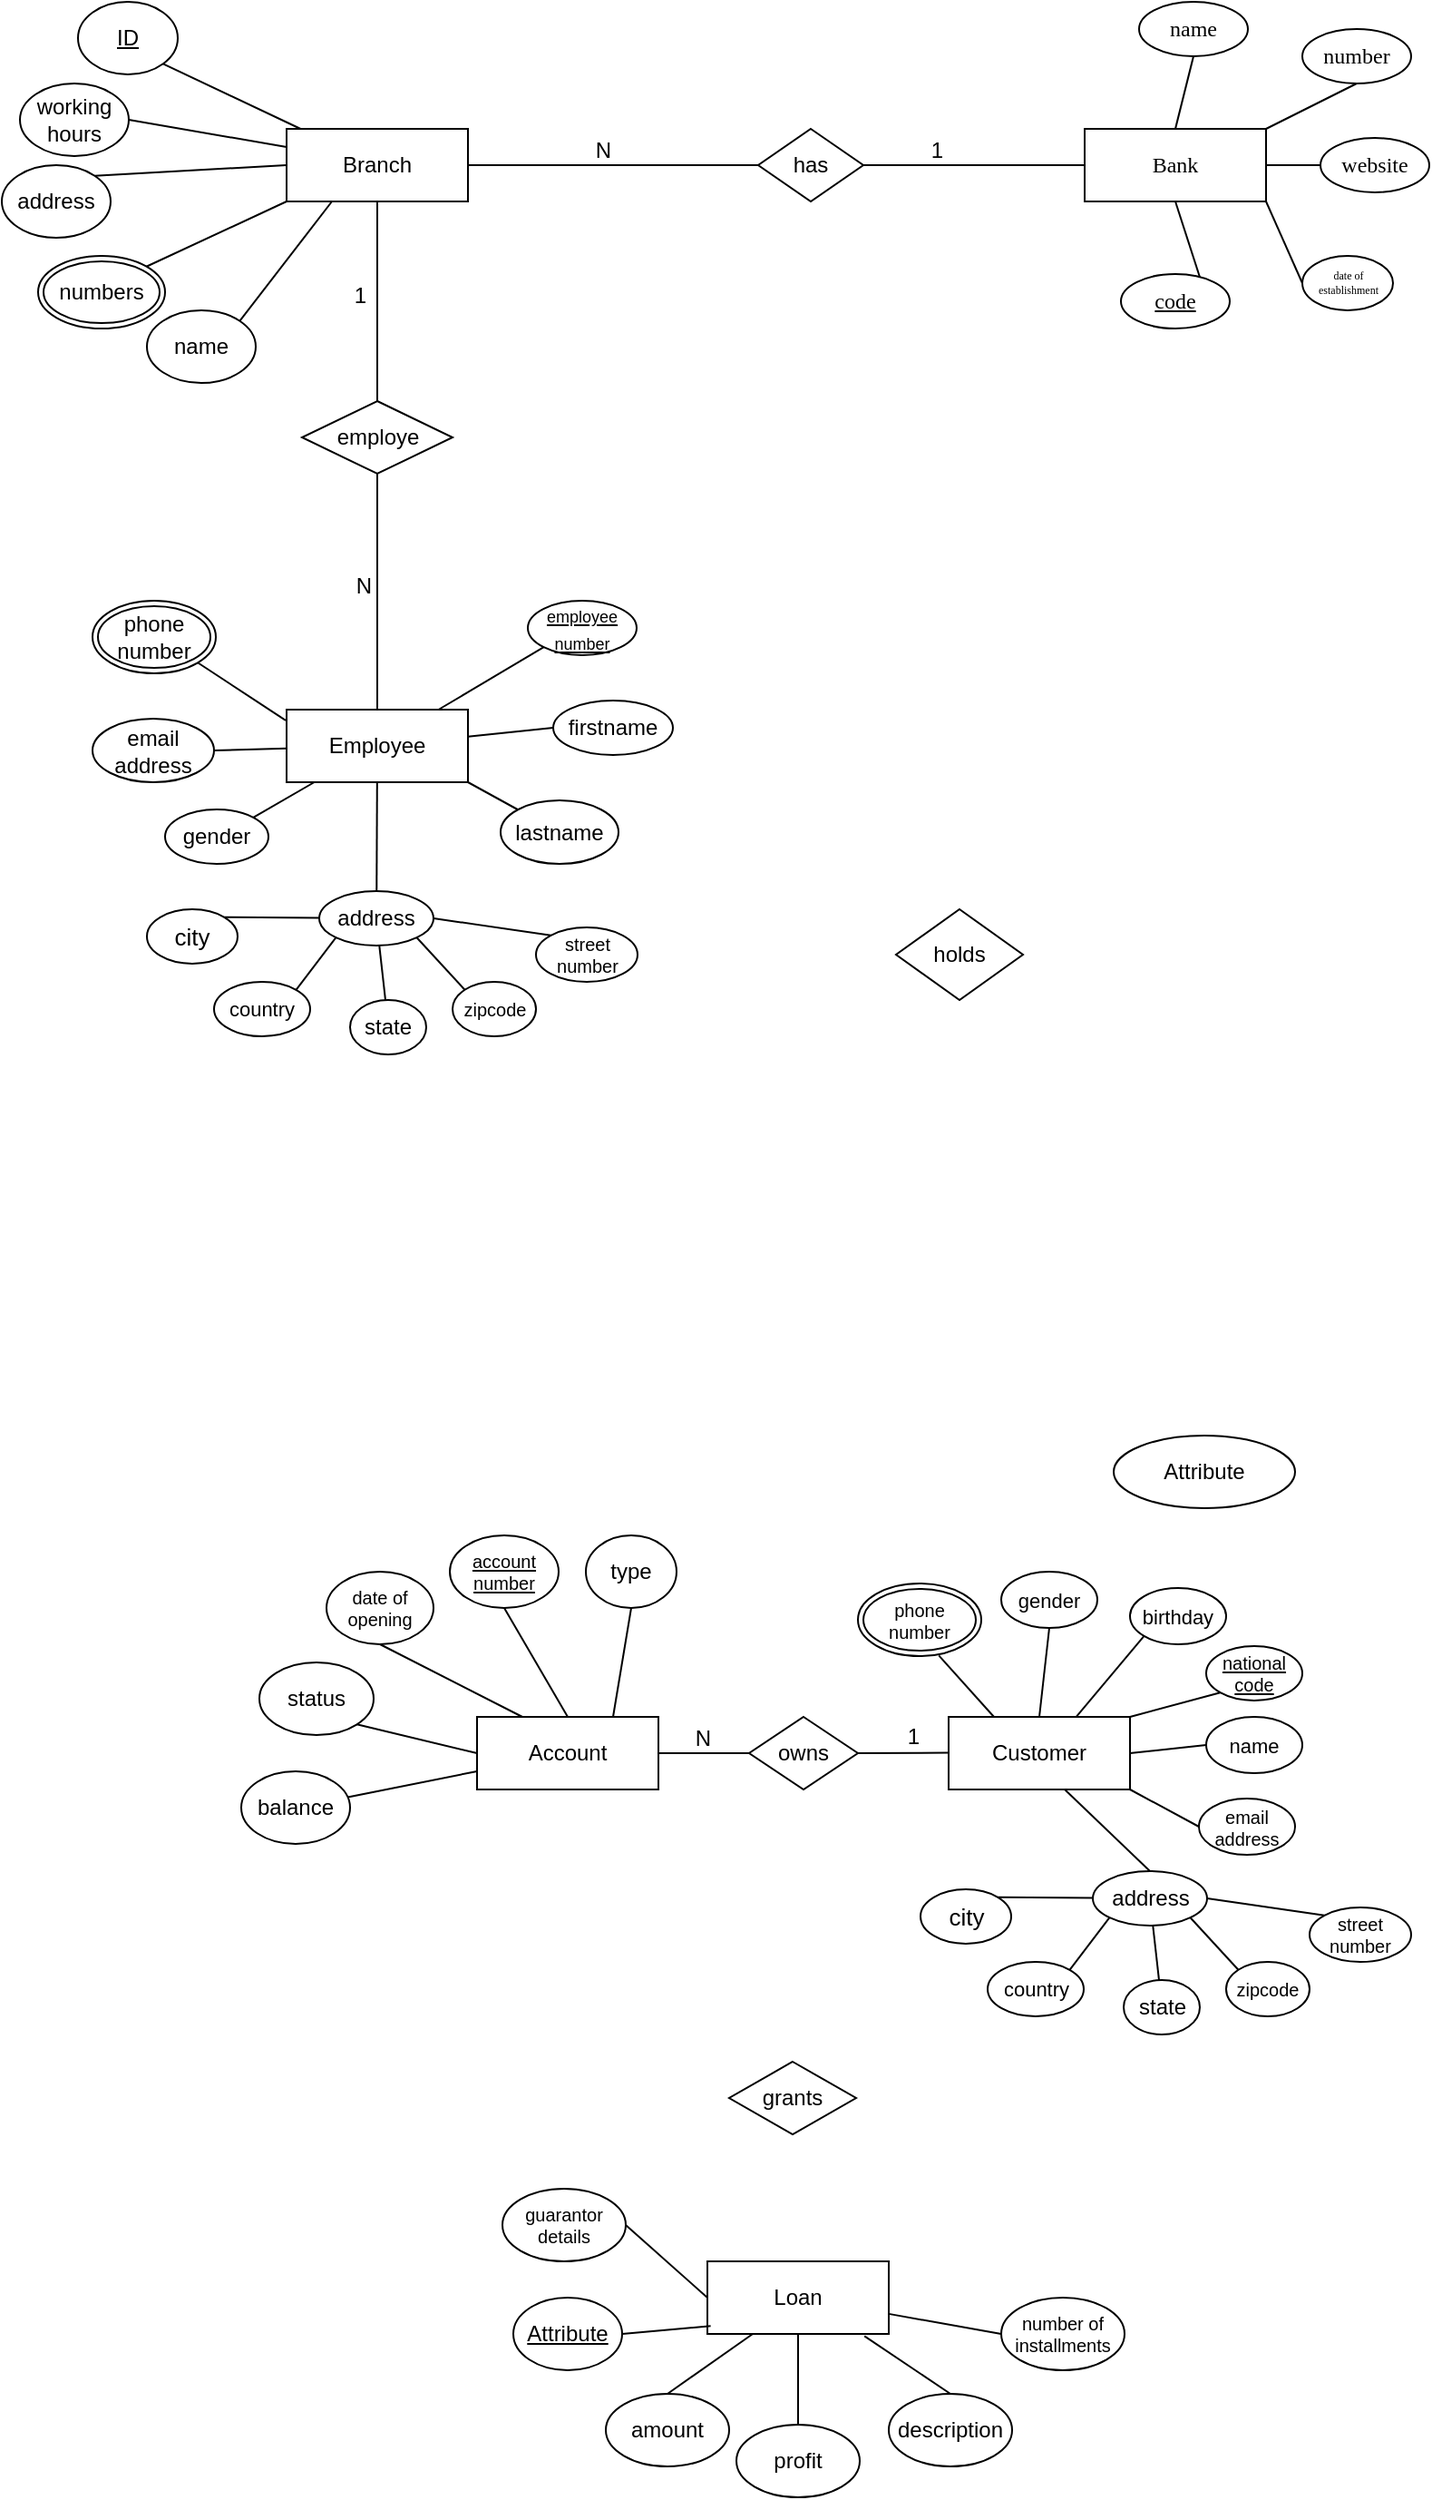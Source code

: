 <mxfile version="24.0.2" type="github">
  <diagram name="Page-1" id="dENvC8b72AFp16AgQJbP">
    <mxGraphModel dx="896" dy="447" grid="1" gridSize="10" guides="1" tooltips="1" connect="1" arrows="1" fold="1" page="1" pageScale="1" pageWidth="850" pageHeight="1100" math="0" shadow="0">
      <root>
        <mxCell id="0" />
        <mxCell id="1" parent="0" />
        <mxCell id="NP63c2qwMmVNeZMk7sTa-352" value="owns" style="curved=1;startArrow=ERmandOne;startSize=10;;endArrow=ERoneToMany;endSize=10;;exitX=0.501;exitY=0.996;entryX=0.674;entryY=0.001;rounded=0;fontFamily=Comic Sans MS;" parent="1" source="NP63c2qwMmVNeZMk7sTa-311" edge="1">
          <mxGeometry relative="1" as="geometry">
            <Array as="points">
              <mxPoint x="357" y="1380" />
            </Array>
            <mxPoint x="330.736" y="1452" as="targetPoint" />
          </mxGeometry>
        </mxCell>
        <mxCell id="NP63c2qwMmVNeZMk7sTa-354" value="Bank" style="whiteSpace=wrap;html=1;align=center;fontFamily=Comic Sans MS;" parent="1" vertex="1">
          <mxGeometry x="647" y="610" width="100" height="40" as="geometry" />
        </mxCell>
        <mxCell id="NP63c2qwMmVNeZMk7sTa-375" style="rounded=0;orthogonalLoop=1;jettySize=auto;html=1;exitX=0.5;exitY=1;exitDx=0;exitDy=0;entryX=0.5;entryY=0;entryDx=0;entryDy=0;endArrow=none;endFill=0;" parent="1" source="NP63c2qwMmVNeZMk7sTa-356" target="NP63c2qwMmVNeZMk7sTa-354" edge="1">
          <mxGeometry relative="1" as="geometry" />
        </mxCell>
        <mxCell id="NP63c2qwMmVNeZMk7sTa-356" value="name" style="ellipse;whiteSpace=wrap;html=1;align=center;fontFamily=Comic Sans MS;" parent="1" vertex="1">
          <mxGeometry x="677" y="540" width="60" height="30" as="geometry" />
        </mxCell>
        <mxCell id="NP63c2qwMmVNeZMk7sTa-374" style="rounded=0;orthogonalLoop=1;jettySize=auto;html=1;exitX=0.5;exitY=1;exitDx=0;exitDy=0;entryX=1;entryY=0;entryDx=0;entryDy=0;endArrow=none;endFill=0;" parent="1" source="NP63c2qwMmVNeZMk7sTa-357" target="NP63c2qwMmVNeZMk7sTa-354" edge="1">
          <mxGeometry relative="1" as="geometry" />
        </mxCell>
        <mxCell id="NP63c2qwMmVNeZMk7sTa-357" value="number" style="ellipse;whiteSpace=wrap;html=1;align=center;fontFamily=Comic Sans MS;" parent="1" vertex="1">
          <mxGeometry x="767" y="555" width="60" height="30" as="geometry" />
        </mxCell>
        <mxCell id="NP63c2qwMmVNeZMk7sTa-372" style="rounded=0;orthogonalLoop=1;jettySize=auto;html=1;exitX=0;exitY=0.5;exitDx=0;exitDy=0;entryX=1;entryY=1;entryDx=0;entryDy=0;endArrow=none;endFill=0;" parent="1" source="NP63c2qwMmVNeZMk7sTa-358" target="NP63c2qwMmVNeZMk7sTa-354" edge="1">
          <mxGeometry relative="1" as="geometry" />
        </mxCell>
        <mxCell id="NP63c2qwMmVNeZMk7sTa-358" value="&lt;font style=&quot;font-size: 6px;&quot;&gt;date of &lt;br style=&quot;font-size: 6px;&quot;&gt;&lt;/font&gt;&lt;div style=&quot;font-size: 6px;&quot;&gt;&lt;font style=&quot;font-size: 6px;&quot;&gt;establishment&lt;/font&gt;&lt;/div&gt;" style="ellipse;align=center;labelBorderColor=none;labelBackgroundColor=none;fontFamily=Comic Sans MS;verticalAlign=middle;horizontal=1;textDirection=ltr;comic=0;treeMoving=0;html=1;fontSize=6;" parent="1" vertex="1">
          <mxGeometry x="767" y="680" width="50" height="30" as="geometry" />
        </mxCell>
        <mxCell id="NP63c2qwMmVNeZMk7sTa-373" style="rounded=0;orthogonalLoop=1;jettySize=auto;html=1;exitX=0;exitY=0.5;exitDx=0;exitDy=0;endArrow=none;endFill=0;entryX=1;entryY=0.5;entryDx=0;entryDy=0;" parent="1" source="NP63c2qwMmVNeZMk7sTa-359" target="NP63c2qwMmVNeZMk7sTa-354" edge="1">
          <mxGeometry relative="1" as="geometry" />
        </mxCell>
        <mxCell id="NP63c2qwMmVNeZMk7sTa-359" value="website" style="ellipse;whiteSpace=wrap;html=1;align=center;fontFamily=Comic Sans MS;" parent="1" vertex="1">
          <mxGeometry x="777" y="615" width="60" height="30" as="geometry" />
        </mxCell>
        <mxCell id="NP63c2qwMmVNeZMk7sTa-376" style="rounded=0;orthogonalLoop=1;jettySize=auto;html=1;exitX=1;exitY=1;exitDx=0;exitDy=0;entryX=0.5;entryY=1;entryDx=0;entryDy=0;endArrow=none;endFill=0;" parent="1" source="NP63c2qwMmVNeZMk7sTa-362" target="NP63c2qwMmVNeZMk7sTa-354" edge="1">
          <mxGeometry relative="1" as="geometry" />
        </mxCell>
        <mxCell id="NP63c2qwMmVNeZMk7sTa-362" value="code" style="ellipse;whiteSpace=wrap;html=1;align=center;fontStyle=4;fontFamily=Comic Sans MS;" parent="1" vertex="1">
          <mxGeometry x="667" y="690" width="60" height="30" as="geometry" />
        </mxCell>
        <mxCell id="NP63c2qwMmVNeZMk7sTa-377" value="Branch" style="whiteSpace=wrap;html=1;align=center;" parent="1" vertex="1">
          <mxGeometry x="207" y="610" width="100" height="40" as="geometry" />
        </mxCell>
        <mxCell id="NP63c2qwMmVNeZMk7sTa-388" style="rounded=0;orthogonalLoop=1;jettySize=auto;html=1;exitX=1;exitY=1;exitDx=0;exitDy=0;endArrow=none;endFill=0;" parent="1" source="NP63c2qwMmVNeZMk7sTa-381" target="NP63c2qwMmVNeZMk7sTa-377" edge="1">
          <mxGeometry relative="1" as="geometry" />
        </mxCell>
        <mxCell id="NP63c2qwMmVNeZMk7sTa-381" value="ID" style="ellipse;whiteSpace=wrap;html=1;align=center;fontStyle=4;" parent="1" vertex="1">
          <mxGeometry x="92" y="540" width="55" height="40" as="geometry" />
        </mxCell>
        <mxCell id="NP63c2qwMmVNeZMk7sTa-391" style="rounded=0;orthogonalLoop=1;jettySize=auto;html=1;exitX=1;exitY=0;exitDx=0;exitDy=0;entryX=0;entryY=0.5;entryDx=0;entryDy=0;endArrow=none;endFill=0;" parent="1" source="NP63c2qwMmVNeZMk7sTa-382" target="NP63c2qwMmVNeZMk7sTa-377" edge="1">
          <mxGeometry relative="1" as="geometry" />
        </mxCell>
        <mxCell id="NP63c2qwMmVNeZMk7sTa-382" value="address" style="ellipse;whiteSpace=wrap;html=1;align=center;rotation=0;" parent="1" vertex="1">
          <mxGeometry x="50" y="630" width="60" height="40" as="geometry" />
        </mxCell>
        <mxCell id="NP63c2qwMmVNeZMk7sTa-387" style="rounded=0;orthogonalLoop=1;jettySize=auto;html=1;exitX=1;exitY=0;exitDx=0;exitDy=0;endArrow=none;endFill=0;entryX=0.25;entryY=1;entryDx=0;entryDy=0;" parent="1" source="NP63c2qwMmVNeZMk7sTa-383" target="NP63c2qwMmVNeZMk7sTa-377" edge="1">
          <mxGeometry relative="1" as="geometry">
            <mxPoint x="230" y="650" as="targetPoint" />
          </mxGeometry>
        </mxCell>
        <mxCell id="NP63c2qwMmVNeZMk7sTa-383" value="name" style="ellipse;whiteSpace=wrap;html=1;align=center;" parent="1" vertex="1">
          <mxGeometry x="130" y="710" width="60" height="40" as="geometry" />
        </mxCell>
        <mxCell id="NP63c2qwMmVNeZMk7sTa-389" style="rounded=0;orthogonalLoop=1;jettySize=auto;html=1;exitX=1;exitY=0;exitDx=0;exitDy=0;endArrow=none;endFill=0;entryX=0;entryY=1;entryDx=0;entryDy=0;" parent="1" source="tqMVISTJXFTwWOeDB2ou-76" target="NP63c2qwMmVNeZMk7sTa-377" edge="1">
          <mxGeometry relative="1" as="geometry">
            <mxPoint x="131.07" y="680.763" as="sourcePoint" />
          </mxGeometry>
        </mxCell>
        <mxCell id="NP63c2qwMmVNeZMk7sTa-385" value="working&lt;br&gt;hours" style="ellipse;whiteSpace=wrap;html=1;align=center;" parent="1" vertex="1">
          <mxGeometry x="60" y="585" width="60" height="40" as="geometry" />
        </mxCell>
        <mxCell id="NP63c2qwMmVNeZMk7sTa-390" style="rounded=0;orthogonalLoop=1;jettySize=auto;html=1;exitX=1;exitY=0.5;exitDx=0;exitDy=0;entryX=0;entryY=0.25;entryDx=0;entryDy=0;endArrow=none;endFill=0;" parent="1" source="NP63c2qwMmVNeZMk7sTa-385" target="NP63c2qwMmVNeZMk7sTa-377" edge="1">
          <mxGeometry relative="1" as="geometry" />
        </mxCell>
        <mxCell id="NP63c2qwMmVNeZMk7sTa-393" value="Employee" style="whiteSpace=wrap;html=1;align=center;" parent="1" vertex="1">
          <mxGeometry x="207" y="930" width="100" height="40" as="geometry" />
        </mxCell>
        <mxCell id="NP63c2qwMmVNeZMk7sTa-406" style="rounded=0;orthogonalLoop=1;jettySize=auto;html=1;exitX=0;exitY=0.5;exitDx=0;exitDy=0;endArrow=none;endFill=0;" parent="1" source="NP63c2qwMmVNeZMk7sTa-397" target="NP63c2qwMmVNeZMk7sTa-393" edge="1">
          <mxGeometry relative="1" as="geometry" />
        </mxCell>
        <mxCell id="NP63c2qwMmVNeZMk7sTa-397" value="firstname" style="ellipse;whiteSpace=wrap;html=1;align=center;" parent="1" vertex="1">
          <mxGeometry x="354" y="925" width="66" height="30" as="geometry" />
        </mxCell>
        <mxCell id="NP63c2qwMmVNeZMk7sTa-405" style="rounded=0;orthogonalLoop=1;jettySize=auto;html=1;exitX=0;exitY=0;exitDx=0;exitDy=0;entryX=1;entryY=1;entryDx=0;entryDy=0;endArrow=none;endFill=0;" parent="1" source="NP63c2qwMmVNeZMk7sTa-398" target="NP63c2qwMmVNeZMk7sTa-393" edge="1">
          <mxGeometry relative="1" as="geometry" />
        </mxCell>
        <mxCell id="NP63c2qwMmVNeZMk7sTa-398" value="lastname" style="ellipse;whiteSpace=wrap;html=1;align=center;" parent="1" vertex="1">
          <mxGeometry x="325" y="980" width="65" height="35" as="geometry" />
        </mxCell>
        <mxCell id="NP63c2qwMmVNeZMk7sTa-407" style="rounded=0;orthogonalLoop=1;jettySize=auto;html=1;exitX=0.5;exitY=1;exitDx=0;exitDy=0;endArrow=none;endFill=0;" parent="1" source="NP63c2qwMmVNeZMk7sTa-399" target="NP63c2qwMmVNeZMk7sTa-393" edge="1">
          <mxGeometry relative="1" as="geometry" />
        </mxCell>
        <mxCell id="NP63c2qwMmVNeZMk7sTa-399" value="address" style="ellipse;whiteSpace=wrap;html=1;align=center;" parent="1" vertex="1">
          <mxGeometry x="225" y="1030" width="63" height="30" as="geometry" />
        </mxCell>
        <mxCell id="NP63c2qwMmVNeZMk7sTa-410" style="rounded=0;orthogonalLoop=1;jettySize=auto;html=1;exitX=1;exitY=0;exitDx=0;exitDy=0;endArrow=none;endFill=0;" parent="1" source="NP63c2qwMmVNeZMk7sTa-400" target="NP63c2qwMmVNeZMk7sTa-393" edge="1">
          <mxGeometry relative="1" as="geometry" />
        </mxCell>
        <mxCell id="NP63c2qwMmVNeZMk7sTa-400" value="gender" style="ellipse;whiteSpace=wrap;html=1;align=center;" parent="1" vertex="1">
          <mxGeometry x="140" y="985" width="57" height="30" as="geometry" />
        </mxCell>
        <mxCell id="NP63c2qwMmVNeZMk7sTa-409" style="rounded=0;orthogonalLoop=1;jettySize=auto;html=1;exitX=1;exitY=0.5;exitDx=0;exitDy=0;endArrow=none;endFill=0;" parent="1" source="NP63c2qwMmVNeZMk7sTa-401" target="NP63c2qwMmVNeZMk7sTa-393" edge="1">
          <mxGeometry relative="1" as="geometry" />
        </mxCell>
        <mxCell id="NP63c2qwMmVNeZMk7sTa-401" value="email&lt;br&gt;address" style="ellipse;whiteSpace=wrap;html=1;align=center;" parent="1" vertex="1">
          <mxGeometry x="100" y="935" width="67" height="35" as="geometry" />
        </mxCell>
        <mxCell id="NP63c2qwMmVNeZMk7sTa-408" style="rounded=0;orthogonalLoop=1;jettySize=auto;html=1;exitX=1;exitY=1;exitDx=0;exitDy=0;entryX=-0.005;entryY=0.148;entryDx=0;entryDy=0;entryPerimeter=0;endArrow=none;endFill=0;" parent="1" source="tqMVISTJXFTwWOeDB2ou-77" target="NP63c2qwMmVNeZMk7sTa-393" edge="1">
          <mxGeometry relative="1" as="geometry" />
        </mxCell>
        <mxCell id="NP63c2qwMmVNeZMk7sTa-413" style="rounded=0;orthogonalLoop=1;jettySize=auto;html=1;exitX=0;exitY=1;exitDx=0;exitDy=0;endArrow=none;endFill=0;" parent="1" source="NP63c2qwMmVNeZMk7sTa-412" target="NP63c2qwMmVNeZMk7sTa-393" edge="1">
          <mxGeometry relative="1" as="geometry" />
        </mxCell>
        <mxCell id="NP63c2qwMmVNeZMk7sTa-412" value="&lt;font style=&quot;font-size: 9px;&quot;&gt;employee &lt;br&gt;number&lt;/font&gt;" style="ellipse;whiteSpace=wrap;html=1;align=center;fontStyle=4;" parent="1" vertex="1">
          <mxGeometry x="340" y="870" width="60" height="30" as="geometry" />
        </mxCell>
        <mxCell id="tqMVISTJXFTwWOeDB2ou-2" value="employe" style="shape=rhombus;perimeter=rhombusPerimeter;whiteSpace=wrap;html=1;align=center;" vertex="1" parent="1">
          <mxGeometry x="215.5" y="760" width="83" height="40" as="geometry" />
        </mxCell>
        <mxCell id="tqMVISTJXFTwWOeDB2ou-11" value="" style="endArrow=none;html=1;rounded=0;entryX=0.5;entryY=1;entryDx=0;entryDy=0;exitX=0.5;exitY=0;exitDx=0;exitDy=0;" edge="1" parent="1" source="tqMVISTJXFTwWOeDB2ou-2" target="NP63c2qwMmVNeZMk7sTa-377">
          <mxGeometry relative="1" as="geometry">
            <mxPoint x="157" y="700" as="sourcePoint" />
            <mxPoint x="317" y="700" as="targetPoint" />
          </mxGeometry>
        </mxCell>
        <mxCell id="tqMVISTJXFTwWOeDB2ou-12" value="1" style="resizable=0;html=1;whiteSpace=wrap;align=right;verticalAlign=bottom;" connectable="0" vertex="1" parent="tqMVISTJXFTwWOeDB2ou-11">
          <mxGeometry x="1" relative="1" as="geometry">
            <mxPoint x="-5" y="60" as="offset" />
          </mxGeometry>
        </mxCell>
        <mxCell id="tqMVISTJXFTwWOeDB2ou-13" value="" style="endArrow=none;html=1;rounded=0;entryX=0.5;entryY=0;entryDx=0;entryDy=0;exitX=0.5;exitY=1;exitDx=0;exitDy=0;" edge="1" parent="1" source="tqMVISTJXFTwWOeDB2ou-2" target="NP63c2qwMmVNeZMk7sTa-393">
          <mxGeometry relative="1" as="geometry">
            <mxPoint x="267" y="810" as="sourcePoint" />
            <mxPoint x="427" y="810" as="targetPoint" />
          </mxGeometry>
        </mxCell>
        <mxCell id="tqMVISTJXFTwWOeDB2ou-14" value="N" style="resizable=0;html=1;whiteSpace=wrap;align=right;verticalAlign=bottom;" connectable="0" vertex="1" parent="tqMVISTJXFTwWOeDB2ou-13">
          <mxGeometry x="1" relative="1" as="geometry">
            <mxPoint x="-2" y="-60" as="offset" />
          </mxGeometry>
        </mxCell>
        <mxCell id="tqMVISTJXFTwWOeDB2ou-15" value="has" style="shape=rhombus;perimeter=rhombusPerimeter;whiteSpace=wrap;html=1;align=center;" vertex="1" parent="1">
          <mxGeometry x="467" y="610" width="58" height="40" as="geometry" />
        </mxCell>
        <mxCell id="tqMVISTJXFTwWOeDB2ou-17" value="" style="endArrow=none;html=1;rounded=0;exitX=1;exitY=0.5;exitDx=0;exitDy=0;entryX=0;entryY=0.5;entryDx=0;entryDy=0;" edge="1" parent="1" source="tqMVISTJXFTwWOeDB2ou-15" target="NP63c2qwMmVNeZMk7sTa-354">
          <mxGeometry relative="1" as="geometry">
            <mxPoint x="284" y="460" as="sourcePoint" />
            <mxPoint x="444" y="460" as="targetPoint" />
          </mxGeometry>
        </mxCell>
        <mxCell id="tqMVISTJXFTwWOeDB2ou-18" value="1" style="resizable=0;html=1;whiteSpace=wrap;align=right;verticalAlign=bottom;" connectable="0" vertex="1" parent="tqMVISTJXFTwWOeDB2ou-17">
          <mxGeometry x="1" relative="1" as="geometry">
            <mxPoint x="-77" as="offset" />
          </mxGeometry>
        </mxCell>
        <mxCell id="tqMVISTJXFTwWOeDB2ou-19" value="" style="endArrow=none;html=1;rounded=0;entryX=1;entryY=0.5;entryDx=0;entryDy=0;exitX=0;exitY=0.5;exitDx=0;exitDy=0;" edge="1" parent="1" source="tqMVISTJXFTwWOeDB2ou-15" target="NP63c2qwMmVNeZMk7sTa-377">
          <mxGeometry relative="1" as="geometry">
            <mxPoint x="272" y="560" as="sourcePoint" />
            <mxPoint x="432" y="560" as="targetPoint" />
          </mxGeometry>
        </mxCell>
        <mxCell id="tqMVISTJXFTwWOeDB2ou-20" value="N" style="resizable=0;html=1;whiteSpace=wrap;align=right;verticalAlign=bottom;" connectable="0" vertex="1" parent="tqMVISTJXFTwWOeDB2ou-19">
          <mxGeometry x="1" relative="1" as="geometry">
            <mxPoint x="80" as="offset" />
          </mxGeometry>
        </mxCell>
        <mxCell id="tqMVISTJXFTwWOeDB2ou-24" value="holds" style="shape=rhombus;perimeter=rhombusPerimeter;whiteSpace=wrap;html=1;align=center;" vertex="1" parent="1">
          <mxGeometry x="543" y="1040" width="70" height="50" as="geometry" />
        </mxCell>
        <mxCell id="tqMVISTJXFTwWOeDB2ou-33" style="rounded=0;orthogonalLoop=1;jettySize=auto;html=1;exitX=0;exitY=0.75;exitDx=0;exitDy=0;endArrow=none;endFill=0;" edge="1" parent="1" source="tqMVISTJXFTwWOeDB2ou-25" target="tqMVISTJXFTwWOeDB2ou-31">
          <mxGeometry relative="1" as="geometry" />
        </mxCell>
        <mxCell id="tqMVISTJXFTwWOeDB2ou-34" style="rounded=0;orthogonalLoop=1;jettySize=auto;html=1;exitX=0.75;exitY=0;exitDx=0;exitDy=0;entryX=0.5;entryY=1;entryDx=0;entryDy=0;endArrow=none;endFill=0;" edge="1" parent="1" source="tqMVISTJXFTwWOeDB2ou-25" target="tqMVISTJXFTwWOeDB2ou-32">
          <mxGeometry relative="1" as="geometry" />
        </mxCell>
        <mxCell id="tqMVISTJXFTwWOeDB2ou-25" value="Account" style="whiteSpace=wrap;html=1;align=center;" vertex="1" parent="1">
          <mxGeometry x="312" y="1485" width="100" height="40" as="geometry" />
        </mxCell>
        <mxCell id="tqMVISTJXFTwWOeDB2ou-26" value="&lt;div style=&quot;font-size: 10px;&quot;&gt;&lt;font style=&quot;font-size: 10px;&quot;&gt;account&lt;/font&gt;&lt;/div&gt;&lt;div style=&quot;font-size: 10px;&quot;&gt;&lt;font style=&quot;font-size: 10px;&quot;&gt;&lt;font style=&quot;font-size: 10px;&quot;&gt;number&lt;/font&gt;&lt;br style=&quot;font-size: 10px;&quot;&gt;&lt;/font&gt;&lt;/div&gt;" style="ellipse;whiteSpace=wrap;html=1;align=center;fontStyle=4;fontSize=10;" vertex="1" parent="1">
          <mxGeometry x="297" y="1385" width="60" height="40" as="geometry" />
        </mxCell>
        <mxCell id="tqMVISTJXFTwWOeDB2ou-36" style="rounded=0;orthogonalLoop=1;jettySize=auto;html=1;exitX=0.5;exitY=1;exitDx=0;exitDy=0;entryX=0.25;entryY=0;entryDx=0;entryDy=0;endArrow=none;endFill=0;" edge="1" parent="1" source="tqMVISTJXFTwWOeDB2ou-29" target="tqMVISTJXFTwWOeDB2ou-25">
          <mxGeometry relative="1" as="geometry" />
        </mxCell>
        <mxCell id="tqMVISTJXFTwWOeDB2ou-29" value="&lt;div style=&quot;font-size: 10px;&quot;&gt;date of &lt;br style=&quot;font-size: 10px;&quot;&gt;&lt;/div&gt;&lt;div style=&quot;font-size: 10px;&quot;&gt;opening&lt;br style=&quot;font-size: 10px;&quot;&gt;&lt;/div&gt;" style="ellipse;whiteSpace=wrap;html=1;align=center;fontSize=10;" vertex="1" parent="1">
          <mxGeometry x="229" y="1405" width="59" height="40" as="geometry" />
        </mxCell>
        <mxCell id="tqMVISTJXFTwWOeDB2ou-37" style="rounded=0;orthogonalLoop=1;jettySize=auto;html=1;exitX=1;exitY=1;exitDx=0;exitDy=0;entryX=0;entryY=0.5;entryDx=0;entryDy=0;endArrow=none;endFill=0;" edge="1" parent="1" source="tqMVISTJXFTwWOeDB2ou-30" target="tqMVISTJXFTwWOeDB2ou-25">
          <mxGeometry relative="1" as="geometry" />
        </mxCell>
        <mxCell id="tqMVISTJXFTwWOeDB2ou-30" value="status" style="ellipse;whiteSpace=wrap;html=1;align=center;" vertex="1" parent="1">
          <mxGeometry x="192" y="1455" width="63" height="40" as="geometry" />
        </mxCell>
        <mxCell id="tqMVISTJXFTwWOeDB2ou-31" value="balance" style="ellipse;whiteSpace=wrap;html=1;align=center;" vertex="1" parent="1">
          <mxGeometry x="182" y="1515" width="60" height="40" as="geometry" />
        </mxCell>
        <mxCell id="tqMVISTJXFTwWOeDB2ou-32" value="type" style="ellipse;whiteSpace=wrap;html=1;align=center;" vertex="1" parent="1">
          <mxGeometry x="372" y="1385" width="50" height="40" as="geometry" />
        </mxCell>
        <mxCell id="tqMVISTJXFTwWOeDB2ou-35" style="rounded=0;orthogonalLoop=1;jettySize=auto;html=1;exitX=0.5;exitY=1;exitDx=0;exitDy=0;entryX=0.5;entryY=0;entryDx=0;entryDy=0;endArrow=none;endFill=0;" edge="1" parent="1" source="tqMVISTJXFTwWOeDB2ou-26" target="tqMVISTJXFTwWOeDB2ou-25">
          <mxGeometry relative="1" as="geometry" />
        </mxCell>
        <mxCell id="tqMVISTJXFTwWOeDB2ou-38" value="owns" style="shape=rhombus;perimeter=rhombusPerimeter;whiteSpace=wrap;html=1;align=center;" vertex="1" parent="1">
          <mxGeometry x="462" y="1485" width="60" height="40" as="geometry" />
        </mxCell>
        <mxCell id="tqMVISTJXFTwWOeDB2ou-39" value="Customer" style="whiteSpace=wrap;html=1;align=center;" vertex="1" parent="1">
          <mxGeometry x="572" y="1485" width="100" height="40" as="geometry" />
        </mxCell>
        <mxCell id="tqMVISTJXFTwWOeDB2ou-51" style="rounded=0;orthogonalLoop=1;jettySize=auto;html=1;exitX=0;exitY=1;exitDx=0;exitDy=0;entryX=1;entryY=0;entryDx=0;entryDy=0;endArrow=none;endFill=0;" edge="1" parent="1" source="tqMVISTJXFTwWOeDB2ou-41" target="tqMVISTJXFTwWOeDB2ou-39">
          <mxGeometry relative="1" as="geometry" />
        </mxCell>
        <mxCell id="tqMVISTJXFTwWOeDB2ou-41" value="&lt;div style=&quot;font-size: 10px;&quot;&gt;national&lt;/div&gt;&lt;div style=&quot;font-size: 10px;&quot;&gt;code&lt;br style=&quot;font-size: 10px;&quot;&gt;&lt;/div&gt;" style="ellipse;whiteSpace=wrap;html=1;align=center;fontStyle=4;fontSize=10;" vertex="1" parent="1">
          <mxGeometry x="714" y="1446" width="53" height="30" as="geometry" />
        </mxCell>
        <mxCell id="tqMVISTJXFTwWOeDB2ou-52" style="rounded=0;orthogonalLoop=1;jettySize=auto;html=1;exitX=0;exitY=0.5;exitDx=0;exitDy=0;entryX=1;entryY=0.5;entryDx=0;entryDy=0;endArrow=none;endFill=0;" edge="1" parent="1" source="tqMVISTJXFTwWOeDB2ou-42" target="tqMVISTJXFTwWOeDB2ou-39">
          <mxGeometry relative="1" as="geometry" />
        </mxCell>
        <mxCell id="tqMVISTJXFTwWOeDB2ou-42" value="name" style="ellipse;whiteSpace=wrap;html=1;align=center;fontSize=11;" vertex="1" parent="1">
          <mxGeometry x="714" y="1485" width="53" height="31" as="geometry" />
        </mxCell>
        <mxCell id="tqMVISTJXFTwWOeDB2ou-49" style="rounded=0;orthogonalLoop=1;jettySize=auto;html=1;exitX=0.5;exitY=1;exitDx=0;exitDy=0;endArrow=none;endFill=0;entryX=0.5;entryY=0;entryDx=0;entryDy=0;" edge="1" parent="1" source="tqMVISTJXFTwWOeDB2ou-43" target="tqMVISTJXFTwWOeDB2ou-39">
          <mxGeometry relative="1" as="geometry" />
        </mxCell>
        <mxCell id="tqMVISTJXFTwWOeDB2ou-43" value="gender" style="ellipse;whiteSpace=wrap;html=1;align=center;fontSize=11;" vertex="1" parent="1">
          <mxGeometry x="601" y="1405" width="53" height="31" as="geometry" />
        </mxCell>
        <mxCell id="tqMVISTJXFTwWOeDB2ou-48" style="rounded=0;orthogonalLoop=1;jettySize=auto;html=1;exitX=0.656;exitY=0.992;exitDx=0;exitDy=0;entryX=0.25;entryY=0;entryDx=0;entryDy=0;endArrow=none;endFill=0;exitPerimeter=0;" edge="1" parent="1" source="tqMVISTJXFTwWOeDB2ou-94" target="tqMVISTJXFTwWOeDB2ou-39">
          <mxGeometry relative="1" as="geometry">
            <mxPoint x="558.5" y="1447.0" as="sourcePoint" />
          </mxGeometry>
        </mxCell>
        <mxCell id="tqMVISTJXFTwWOeDB2ou-50" style="rounded=0;orthogonalLoop=1;jettySize=auto;html=1;exitX=0;exitY=0.5;exitDx=0;exitDy=0;entryX=1;entryY=1;entryDx=0;entryDy=0;endArrow=none;endFill=0;" edge="1" parent="1" source="tqMVISTJXFTwWOeDB2ou-45" target="tqMVISTJXFTwWOeDB2ou-39">
          <mxGeometry relative="1" as="geometry" />
        </mxCell>
        <mxCell id="tqMVISTJXFTwWOeDB2ou-45" value="&lt;div style=&quot;font-size: 10px;&quot;&gt;email&lt;/div&gt;&lt;div style=&quot;font-size: 10px;&quot;&gt;address&lt;br style=&quot;font-size: 10px;&quot;&gt;&lt;/div&gt;" style="ellipse;whiteSpace=wrap;html=1;align=center;fontSize=10;" vertex="1" parent="1">
          <mxGeometry x="710" y="1530" width="53" height="31" as="geometry" />
        </mxCell>
        <mxCell id="tqMVISTJXFTwWOeDB2ou-53" style="rounded=0;orthogonalLoop=1;jettySize=auto;html=1;exitX=0;exitY=1;exitDx=0;exitDy=0;entryX=0.705;entryY=-0.004;entryDx=0;entryDy=0;endArrow=none;endFill=0;entryPerimeter=0;" edge="1" parent="1" source="tqMVISTJXFTwWOeDB2ou-46" target="tqMVISTJXFTwWOeDB2ou-39">
          <mxGeometry relative="1" as="geometry" />
        </mxCell>
        <mxCell id="tqMVISTJXFTwWOeDB2ou-46" value="birthday" style="ellipse;whiteSpace=wrap;html=1;align=center;fontSize=11;" vertex="1" parent="1">
          <mxGeometry x="672" y="1414" width="53" height="31" as="geometry" />
        </mxCell>
        <mxCell id="tqMVISTJXFTwWOeDB2ou-54" style="rounded=0;orthogonalLoop=1;jettySize=auto;html=1;exitX=0.5;exitY=0;exitDx=0;exitDy=0;entryX=0.64;entryY=1;entryDx=0;entryDy=0;entryPerimeter=0;endArrow=none;endFill=0;" edge="1" parent="1" source="tqMVISTJXFTwWOeDB2ou-95" target="tqMVISTJXFTwWOeDB2ou-39">
          <mxGeometry relative="1" as="geometry">
            <mxPoint x="685.045" y="1570.668" as="sourcePoint" />
          </mxGeometry>
        </mxCell>
        <mxCell id="tqMVISTJXFTwWOeDB2ou-55" value="" style="endArrow=none;html=1;rounded=0;exitX=1;exitY=0.5;exitDx=0;exitDy=0;" edge="1" parent="1" source="tqMVISTJXFTwWOeDB2ou-38">
          <mxGeometry relative="1" as="geometry">
            <mxPoint x="482" y="1504.77" as="sourcePoint" />
            <mxPoint x="572" y="1504.77" as="targetPoint" />
          </mxGeometry>
        </mxCell>
        <mxCell id="tqMVISTJXFTwWOeDB2ou-56" value="1" style="resizable=0;html=1;whiteSpace=wrap;align=right;verticalAlign=bottom;" connectable="0" vertex="1" parent="tqMVISTJXFTwWOeDB2ou-55">
          <mxGeometry x="1" relative="1" as="geometry">
            <mxPoint x="-14" as="offset" />
          </mxGeometry>
        </mxCell>
        <mxCell id="tqMVISTJXFTwWOeDB2ou-57" value="" style="endArrow=none;html=1;rounded=0;entryX=1;entryY=0.5;entryDx=0;entryDy=0;exitX=0;exitY=0.5;exitDx=0;exitDy=0;" edge="1" parent="1" source="tqMVISTJXFTwWOeDB2ou-38" target="tqMVISTJXFTwWOeDB2ou-25">
          <mxGeometry relative="1" as="geometry">
            <mxPoint x="382" y="1585" as="sourcePoint" />
            <mxPoint x="542" y="1585" as="targetPoint" />
          </mxGeometry>
        </mxCell>
        <mxCell id="tqMVISTJXFTwWOeDB2ou-58" value="N" style="resizable=0;html=1;whiteSpace=wrap;align=right;verticalAlign=bottom;" connectable="0" vertex="1" parent="tqMVISTJXFTwWOeDB2ou-57">
          <mxGeometry x="1" relative="1" as="geometry">
            <mxPoint x="30" as="offset" />
          </mxGeometry>
        </mxCell>
        <mxCell id="tqMVISTJXFTwWOeDB2ou-59" value="grants" style="shape=rhombus;perimeter=rhombusPerimeter;whiteSpace=wrap;html=1;align=center;" vertex="1" parent="1">
          <mxGeometry x="451" y="1675" width="70" height="40" as="geometry" />
        </mxCell>
        <mxCell id="tqMVISTJXFTwWOeDB2ou-60" value="Loan" style="whiteSpace=wrap;html=1;align=center;" vertex="1" parent="1">
          <mxGeometry x="439" y="1785" width="100" height="40" as="geometry" />
        </mxCell>
        <mxCell id="tqMVISTJXFTwWOeDB2ou-70" style="rounded=0;orthogonalLoop=1;jettySize=auto;html=1;exitX=0.5;exitY=0;exitDx=0;exitDy=0;entryX=0.25;entryY=1;entryDx=0;entryDy=0;endArrow=none;endFill=0;" edge="1" parent="1" source="tqMVISTJXFTwWOeDB2ou-61" target="tqMVISTJXFTwWOeDB2ou-60">
          <mxGeometry relative="1" as="geometry" />
        </mxCell>
        <mxCell id="tqMVISTJXFTwWOeDB2ou-61" value="amount" style="ellipse;whiteSpace=wrap;html=1;align=center;" vertex="1" parent="1">
          <mxGeometry x="383" y="1858" width="68" height="40" as="geometry" />
        </mxCell>
        <mxCell id="tqMVISTJXFTwWOeDB2ou-62" value="Attribute" style="ellipse;whiteSpace=wrap;html=1;align=center;fontStyle=4;" vertex="1" parent="1">
          <mxGeometry x="332" y="1805" width="60" height="40" as="geometry" />
        </mxCell>
        <mxCell id="tqMVISTJXFTwWOeDB2ou-71" style="rounded=0;orthogonalLoop=1;jettySize=auto;html=1;exitX=0.5;exitY=0;exitDx=0;exitDy=0;entryX=0.5;entryY=1;entryDx=0;entryDy=0;endArrow=none;endFill=0;" edge="1" parent="1" source="tqMVISTJXFTwWOeDB2ou-63" target="tqMVISTJXFTwWOeDB2ou-60">
          <mxGeometry relative="1" as="geometry" />
        </mxCell>
        <mxCell id="tqMVISTJXFTwWOeDB2ou-63" value="profit" style="ellipse;whiteSpace=wrap;html=1;align=center;" vertex="1" parent="1">
          <mxGeometry x="455" y="1875" width="68" height="40" as="geometry" />
        </mxCell>
        <mxCell id="tqMVISTJXFTwWOeDB2ou-64" value="description" style="ellipse;whiteSpace=wrap;html=1;align=center;" vertex="1" parent="1">
          <mxGeometry x="539" y="1858" width="68" height="40" as="geometry" />
        </mxCell>
        <mxCell id="tqMVISTJXFTwWOeDB2ou-73" style="rounded=0;orthogonalLoop=1;jettySize=auto;html=1;exitX=0;exitY=0.5;exitDx=0;exitDy=0;endArrow=none;endFill=0;" edge="1" parent="1" source="tqMVISTJXFTwWOeDB2ou-65" target="tqMVISTJXFTwWOeDB2ou-60">
          <mxGeometry relative="1" as="geometry" />
        </mxCell>
        <mxCell id="tqMVISTJXFTwWOeDB2ou-65" value="number of installments" style="ellipse;whiteSpace=wrap;html=1;align=center;fontSize=10;" vertex="1" parent="1">
          <mxGeometry x="601" y="1805" width="68" height="40" as="geometry" />
        </mxCell>
        <mxCell id="tqMVISTJXFTwWOeDB2ou-68" style="rounded=0;orthogonalLoop=1;jettySize=auto;html=1;exitX=1;exitY=0.5;exitDx=0;exitDy=0;entryX=0;entryY=0.5;entryDx=0;entryDy=0;endArrow=none;endFill=0;" edge="1" parent="1" source="tqMVISTJXFTwWOeDB2ou-67" target="tqMVISTJXFTwWOeDB2ou-60">
          <mxGeometry relative="1" as="geometry" />
        </mxCell>
        <mxCell id="tqMVISTJXFTwWOeDB2ou-67" value="&lt;div&gt;guarantor&lt;/div&gt;&lt;div&gt;details&lt;/div&gt;" style="ellipse;whiteSpace=wrap;html=1;align=center;fontSize=10;" vertex="1" parent="1">
          <mxGeometry x="326" y="1745" width="68" height="40" as="geometry" />
        </mxCell>
        <mxCell id="tqMVISTJXFTwWOeDB2ou-69" style="rounded=0;orthogonalLoop=1;jettySize=auto;html=1;exitX=1;exitY=0.5;exitDx=0;exitDy=0;entryX=0.018;entryY=0.89;entryDx=0;entryDy=0;entryPerimeter=0;endArrow=none;endFill=0;" edge="1" parent="1" source="tqMVISTJXFTwWOeDB2ou-62" target="tqMVISTJXFTwWOeDB2ou-60">
          <mxGeometry relative="1" as="geometry" />
        </mxCell>
        <mxCell id="tqMVISTJXFTwWOeDB2ou-72" style="rounded=0;orthogonalLoop=1;jettySize=auto;html=1;exitX=0.5;exitY=0;exitDx=0;exitDy=0;entryX=0.866;entryY=1.03;entryDx=0;entryDy=0;entryPerimeter=0;endArrow=none;endFill=0;" edge="1" parent="1" source="tqMVISTJXFTwWOeDB2ou-64" target="tqMVISTJXFTwWOeDB2ou-60">
          <mxGeometry relative="1" as="geometry" />
        </mxCell>
        <mxCell id="tqMVISTJXFTwWOeDB2ou-76" value="numbers" style="ellipse;shape=doubleEllipse;margin=3;whiteSpace=wrap;html=1;align=center;" vertex="1" parent="1">
          <mxGeometry x="70" y="680" width="70" height="40" as="geometry" />
        </mxCell>
        <mxCell id="tqMVISTJXFTwWOeDB2ou-77" value="phone&lt;br&gt;number" style="ellipse;shape=doubleEllipse;margin=3;whiteSpace=wrap;html=1;align=center;" vertex="1" parent="1">
          <mxGeometry x="100" y="870" width="68" height="40" as="geometry" />
        </mxCell>
        <mxCell id="tqMVISTJXFTwWOeDB2ou-86" style="rounded=0;orthogonalLoop=1;jettySize=auto;html=1;exitX=1;exitY=0;exitDx=0;exitDy=0;entryX=0;entryY=1;entryDx=0;entryDy=0;endArrow=none;endFill=0;" edge="1" parent="1" source="tqMVISTJXFTwWOeDB2ou-79" target="NP63c2qwMmVNeZMk7sTa-399">
          <mxGeometry relative="1" as="geometry" />
        </mxCell>
        <mxCell id="tqMVISTJXFTwWOeDB2ou-79" value="country" style="ellipse;whiteSpace=wrap;html=1;align=center;fontSize=11;" vertex="1" parent="1">
          <mxGeometry x="167" y="1080" width="53" height="30" as="geometry" />
        </mxCell>
        <mxCell id="tqMVISTJXFTwWOeDB2ou-93" style="rounded=0;orthogonalLoop=1;jettySize=auto;html=1;exitX=0;exitY=0;exitDx=0;exitDy=0;entryX=1;entryY=1;entryDx=0;entryDy=0;endArrow=none;endFill=0;" edge="1" parent="1" source="tqMVISTJXFTwWOeDB2ou-80" target="NP63c2qwMmVNeZMk7sTa-399">
          <mxGeometry relative="1" as="geometry" />
        </mxCell>
        <mxCell id="tqMVISTJXFTwWOeDB2ou-80" value="zipcode" style="ellipse;whiteSpace=wrap;html=1;align=center;fontSize=10;" vertex="1" parent="1">
          <mxGeometry x="298.5" y="1080" width="46" height="30" as="geometry" />
        </mxCell>
        <mxCell id="tqMVISTJXFTwWOeDB2ou-87" value="" style="rounded=0;orthogonalLoop=1;jettySize=auto;html=1;endArrow=none;endFill=0;" edge="1" parent="1" source="tqMVISTJXFTwWOeDB2ou-81" target="NP63c2qwMmVNeZMk7sTa-399">
          <mxGeometry relative="1" as="geometry" />
        </mxCell>
        <mxCell id="tqMVISTJXFTwWOeDB2ou-81" value="state" style="ellipse;whiteSpace=wrap;html=1;align=center;" vertex="1" parent="1">
          <mxGeometry x="242" y="1090" width="42" height="30" as="geometry" />
        </mxCell>
        <mxCell id="tqMVISTJXFTwWOeDB2ou-92" style="rounded=0;orthogonalLoop=1;jettySize=auto;html=1;exitX=0;exitY=0;exitDx=0;exitDy=0;entryX=1;entryY=0.5;entryDx=0;entryDy=0;endArrow=none;endFill=0;" edge="1" parent="1" source="tqMVISTJXFTwWOeDB2ou-82" target="NP63c2qwMmVNeZMk7sTa-399">
          <mxGeometry relative="1" as="geometry" />
        </mxCell>
        <mxCell id="tqMVISTJXFTwWOeDB2ou-82" value="&lt;div style=&quot;font-size: 10px;&quot;&gt;street &lt;br style=&quot;font-size: 10px;&quot;&gt;&lt;/div&gt;&lt;div style=&quot;font-size: 10px;&quot;&gt;number&lt;br style=&quot;font-size: 10px;&quot;&gt;&lt;/div&gt;" style="ellipse;whiteSpace=wrap;html=1;align=center;fontSize=10;" vertex="1" parent="1">
          <mxGeometry x="344.5" y="1050" width="56" height="30" as="geometry" />
        </mxCell>
        <mxCell id="tqMVISTJXFTwWOeDB2ou-85" style="rounded=0;orthogonalLoop=1;jettySize=auto;html=1;exitX=1;exitY=0;exitDx=0;exitDy=0;endArrow=none;endFill=0;" edge="1" parent="1" source="tqMVISTJXFTwWOeDB2ou-84" target="NP63c2qwMmVNeZMk7sTa-399">
          <mxGeometry relative="1" as="geometry" />
        </mxCell>
        <mxCell id="tqMVISTJXFTwWOeDB2ou-84" value="city" style="ellipse;whiteSpace=wrap;html=1;align=center;fontSize=13;" vertex="1" parent="1">
          <mxGeometry x="130" y="1040" width="50" height="30" as="geometry" />
        </mxCell>
        <mxCell id="tqMVISTJXFTwWOeDB2ou-94" value="&lt;div style=&quot;font-size: 10px;&quot;&gt;phone&lt;/div&gt;&lt;div style=&quot;font-size: 10px;&quot;&gt;number&lt;br style=&quot;font-size: 10px;&quot;&gt;&lt;/div&gt;" style="ellipse;shape=doubleEllipse;margin=3;whiteSpace=wrap;html=1;align=center;" vertex="1" parent="1">
          <mxGeometry x="522" y="1411.5" width="68" height="40" as="geometry" />
        </mxCell>
        <mxCell id="tqMVISTJXFTwWOeDB2ou-95" value="address" style="ellipse;whiteSpace=wrap;html=1;align=center;" vertex="1" parent="1">
          <mxGeometry x="651.5" y="1570" width="63" height="30" as="geometry" />
        </mxCell>
        <mxCell id="tqMVISTJXFTwWOeDB2ou-96" style="rounded=0;orthogonalLoop=1;jettySize=auto;html=1;exitX=1;exitY=0;exitDx=0;exitDy=0;entryX=0;entryY=1;entryDx=0;entryDy=0;endArrow=none;endFill=0;" edge="1" source="tqMVISTJXFTwWOeDB2ou-97" target="tqMVISTJXFTwWOeDB2ou-95" parent="1">
          <mxGeometry relative="1" as="geometry" />
        </mxCell>
        <mxCell id="tqMVISTJXFTwWOeDB2ou-97" value="country" style="ellipse;whiteSpace=wrap;html=1;align=center;fontSize=11;" vertex="1" parent="1">
          <mxGeometry x="593.5" y="1620" width="53" height="30" as="geometry" />
        </mxCell>
        <mxCell id="tqMVISTJXFTwWOeDB2ou-98" style="rounded=0;orthogonalLoop=1;jettySize=auto;html=1;exitX=0;exitY=0;exitDx=0;exitDy=0;entryX=1;entryY=1;entryDx=0;entryDy=0;endArrow=none;endFill=0;" edge="1" source="tqMVISTJXFTwWOeDB2ou-99" target="tqMVISTJXFTwWOeDB2ou-95" parent="1">
          <mxGeometry relative="1" as="geometry" />
        </mxCell>
        <mxCell id="tqMVISTJXFTwWOeDB2ou-99" value="zipcode" style="ellipse;whiteSpace=wrap;html=1;align=center;fontSize=10;" vertex="1" parent="1">
          <mxGeometry x="725" y="1620" width="46" height="30" as="geometry" />
        </mxCell>
        <mxCell id="tqMVISTJXFTwWOeDB2ou-100" value="" style="rounded=0;orthogonalLoop=1;jettySize=auto;html=1;endArrow=none;endFill=0;" edge="1" source="tqMVISTJXFTwWOeDB2ou-101" target="tqMVISTJXFTwWOeDB2ou-95" parent="1">
          <mxGeometry relative="1" as="geometry" />
        </mxCell>
        <mxCell id="tqMVISTJXFTwWOeDB2ou-101" value="state" style="ellipse;whiteSpace=wrap;html=1;align=center;" vertex="1" parent="1">
          <mxGeometry x="668.5" y="1630" width="42" height="30" as="geometry" />
        </mxCell>
        <mxCell id="tqMVISTJXFTwWOeDB2ou-102" style="rounded=0;orthogonalLoop=1;jettySize=auto;html=1;exitX=0;exitY=0;exitDx=0;exitDy=0;entryX=1;entryY=0.5;entryDx=0;entryDy=0;endArrow=none;endFill=0;" edge="1" source="tqMVISTJXFTwWOeDB2ou-103" target="tqMVISTJXFTwWOeDB2ou-95" parent="1">
          <mxGeometry relative="1" as="geometry" />
        </mxCell>
        <mxCell id="tqMVISTJXFTwWOeDB2ou-103" value="&lt;div style=&quot;font-size: 10px;&quot;&gt;street &lt;br style=&quot;font-size: 10px;&quot;&gt;&lt;/div&gt;&lt;div style=&quot;font-size: 10px;&quot;&gt;number&lt;br style=&quot;font-size: 10px;&quot;&gt;&lt;/div&gt;" style="ellipse;whiteSpace=wrap;html=1;align=center;fontSize=10;" vertex="1" parent="1">
          <mxGeometry x="771" y="1590" width="56" height="30" as="geometry" />
        </mxCell>
        <mxCell id="tqMVISTJXFTwWOeDB2ou-104" style="rounded=0;orthogonalLoop=1;jettySize=auto;html=1;exitX=1;exitY=0;exitDx=0;exitDy=0;endArrow=none;endFill=0;" edge="1" source="tqMVISTJXFTwWOeDB2ou-105" target="tqMVISTJXFTwWOeDB2ou-95" parent="1">
          <mxGeometry relative="1" as="geometry" />
        </mxCell>
        <mxCell id="tqMVISTJXFTwWOeDB2ou-105" value="city" style="ellipse;whiteSpace=wrap;html=1;align=center;fontSize=13;" vertex="1" parent="1">
          <mxGeometry x="556.5" y="1580" width="50" height="30" as="geometry" />
        </mxCell>
        <mxCell id="tqMVISTJXFTwWOeDB2ou-108" value="Attribute" style="ellipse;whiteSpace=wrap;html=1;align=center;" vertex="1" parent="1">
          <mxGeometry x="663" y="1330" width="100" height="40" as="geometry" />
        </mxCell>
      </root>
    </mxGraphModel>
  </diagram>
</mxfile>
